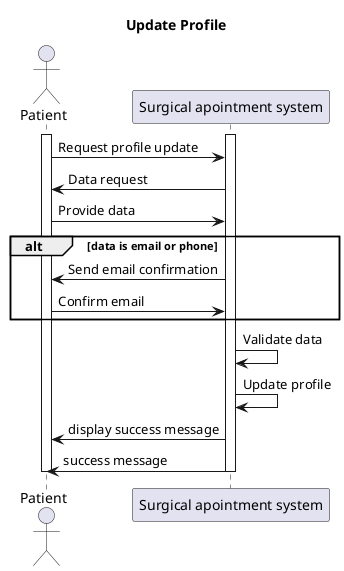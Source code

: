 ﻿@startuml
title Update Profile

actor Patient
participant "Surgical apointment system" as App
activate App
activate Patient
Patient -> App: Request profile update
App -> Patient: Data request
Patient -> App: Provide data
alt data is email or phone
App -> Patient: Send email confirmation
Patient -> App: Confirm email
end alt 
App -> App: Validate data
App -> App: Update profile
App -> Patient: display success message
App->Patient: success message

deactivate App
deactivate Patient
@enduml
